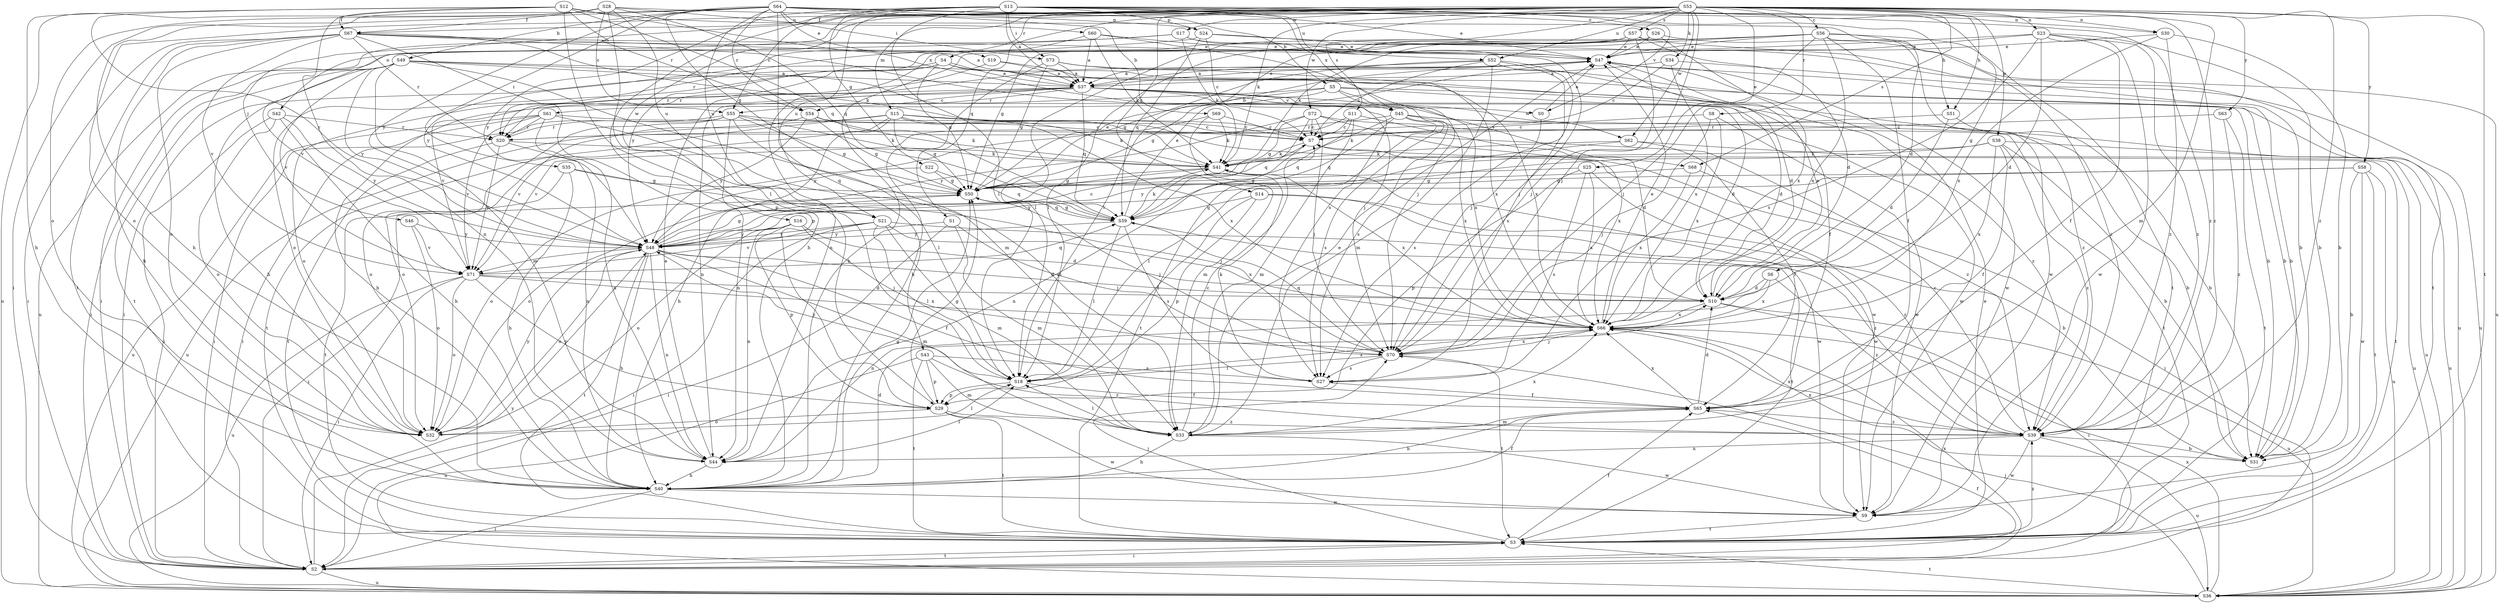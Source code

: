 strict digraph  {
S53;
S13;
S64;
S12;
S28;
S37;
S5;
S69;
S49;
S61;
S31;
S56;
S55;
S7;
S10;
S25;
S19;
S47;
S67;
S65;
S14;
S6;
S22;
S50;
S51;
S40;
S73;
S35;
S2;
S46;
S70;
S34;
S41;
S18;
S15;
S33;
S23;
S30;
S44;
S42;
S32;
S38;
S24;
S29;
S1;
S43;
S59;
S8;
S4;
S54;
S20;
S57;
S11;
S68;
S27;
S3;
S52;
S21;
S60;
S36;
S26;
S0;
S71;
S16;
S72;
S17;
S62;
S9;
S45;
S66;
S58;
S63;
S48;
S39;
S53 -> S56  [label=c];
S53 -> S25  [label=e];
S53 -> S67  [label=f];
S53 -> S14  [label=g];
S53 -> S51  [label=h];
S53 -> S46  [label=j];
S53 -> S70  [label=j];
S53 -> S34  [label=k];
S53 -> S41  [label=k];
S53 -> S15  [label=m];
S53 -> S33  [label=m];
S53 -> S23  [label=n];
S53 -> S30  [label=n];
S53 -> S42  [label=o];
S53 -> S32  [label=o];
S53 -> S38  [label=p];
S53 -> S1  [label=q];
S53 -> S8  [label=r];
S53 -> S4  [label=r];
S53 -> S57  [label=s];
S53 -> S11  [label=s];
S53 -> S68  [label=s];
S53 -> S3  [label=t];
S53 -> S52  [label=u];
S53 -> S16  [label=w];
S53 -> S72  [label=w];
S53 -> S17  [label=w];
S53 -> S62  [label=w];
S53 -> S58  [label=y];
S53 -> S63  [label=y];
S53 -> S39  [label=z];
S13 -> S37  [label=a];
S13 -> S55  [label=c];
S13 -> S6  [label=g];
S13 -> S22  [label=g];
S13 -> S51  [label=h];
S13 -> S40  [label=h];
S13 -> S73  [label=i];
S13 -> S18  [label=l];
S13 -> S24  [label=p];
S13 -> S52  [label=u];
S13 -> S21  [label=u];
S13 -> S26  [label=v];
S13 -> S0  [label=v];
S13 -> S45  [label=x];
S13 -> S48  [label=y];
S64 -> S5  [label=b];
S64 -> S69  [label=b];
S64 -> S49  [label=b];
S64 -> S19  [label=e];
S64 -> S47  [label=e];
S64 -> S50  [label=g];
S64 -> S40  [label=h];
S64 -> S73  [label=i];
S64 -> S35  [label=i];
S64 -> S2  [label=i];
S64 -> S30  [label=n];
S64 -> S24  [label=p];
S64 -> S43  [label=q];
S64 -> S54  [label=r];
S64 -> S21  [label=u];
S64 -> S48  [label=y];
S64 -> S39  [label=z];
S12 -> S10  [label=d];
S12 -> S67  [label=f];
S12 -> S40  [label=h];
S12 -> S44  [label=n];
S12 -> S29  [label=p];
S12 -> S59  [label=q];
S12 -> S54  [label=r];
S12 -> S45  [label=x];
S12 -> S48  [label=y];
S28 -> S55  [label=c];
S28 -> S67  [label=f];
S28 -> S18  [label=l];
S28 -> S32  [label=o];
S28 -> S59  [label=q];
S28 -> S21  [label=u];
S28 -> S60  [label=u];
S28 -> S36  [label=u];
S28 -> S39  [label=z];
S37 -> S55  [label=c];
S37 -> S10  [label=d];
S37 -> S47  [label=e];
S37 -> S44  [label=n];
S37 -> S32  [label=o];
S37 -> S59  [label=q];
S37 -> S54  [label=r];
S37 -> S68  [label=s];
S37 -> S0  [label=v];
S37 -> S71  [label=v];
S37 -> S62  [label=w];
S37 -> S9  [label=w];
S5 -> S61  [label=b];
S5 -> S10  [label=d];
S5 -> S50  [label=g];
S5 -> S40  [label=h];
S5 -> S27  [label=s];
S5 -> S66  [label=x];
S5 -> S39  [label=z];
S69 -> S7  [label=c];
S69 -> S41  [label=k];
S69 -> S33  [label=m];
S69 -> S48  [label=y];
S49 -> S37  [label=a];
S49 -> S31  [label=b];
S49 -> S40  [label=h];
S49 -> S2  [label=i];
S49 -> S70  [label=j];
S49 -> S33  [label=m];
S49 -> S44  [label=n];
S49 -> S3  [label=t];
S49 -> S71  [label=v];
S49 -> S48  [label=y];
S61 -> S2  [label=i];
S61 -> S33  [label=m];
S61 -> S44  [label=n];
S61 -> S20  [label=r];
S61 -> S36  [label=u];
S61 -> S71  [label=v];
S61 -> S9  [label=w];
S31 -> S66  [label=x];
S56 -> S47  [label=e];
S56 -> S65  [label=f];
S56 -> S40  [label=h];
S56 -> S2  [label=i];
S56 -> S70  [label=j];
S56 -> S41  [label=k];
S56 -> S3  [label=t];
S56 -> S9  [label=w];
S56 -> S66  [label=x];
S56 -> S39  [label=z];
S55 -> S7  [label=c];
S55 -> S50  [label=g];
S55 -> S2  [label=i];
S55 -> S41  [label=k];
S55 -> S18  [label=l];
S55 -> S44  [label=n];
S55 -> S32  [label=o];
S55 -> S20  [label=r];
S7 -> S41  [label=k];
S7 -> S44  [label=n];
S7 -> S3  [label=t];
S10 -> S47  [label=e];
S10 -> S2  [label=i];
S10 -> S36  [label=u];
S10 -> S66  [label=x];
S25 -> S50  [label=g];
S25 -> S29  [label=p];
S25 -> S27  [label=s];
S25 -> S9  [label=w];
S25 -> S66  [label=x];
S19 -> S37  [label=a];
S19 -> S20  [label=r];
S19 -> S66  [label=x];
S47 -> S37  [label=a];
S47 -> S31  [label=b];
S47 -> S10  [label=d];
S47 -> S9  [label=w];
S67 -> S37  [label=a];
S67 -> S47  [label=e];
S67 -> S40  [label=h];
S67 -> S2  [label=i];
S67 -> S41  [label=k];
S67 -> S32  [label=o];
S67 -> S29  [label=p];
S67 -> S20  [label=r];
S67 -> S27  [label=s];
S67 -> S3  [label=t];
S67 -> S71  [label=v];
S65 -> S10  [label=d];
S65 -> S40  [label=h];
S65 -> S33  [label=m];
S65 -> S66  [label=x];
S65 -> S39  [label=z];
S14 -> S31  [label=b];
S14 -> S18  [label=l];
S14 -> S29  [label=p];
S14 -> S59  [label=q];
S14 -> S39  [label=z];
S6 -> S10  [label=d];
S6 -> S44  [label=n];
S6 -> S66  [label=x];
S6 -> S39  [label=z];
S22 -> S50  [label=g];
S22 -> S32  [label=o];
S22 -> S59  [label=q];
S50 -> S47  [label=e];
S50 -> S2  [label=i];
S50 -> S70  [label=j];
S50 -> S59  [label=q];
S51 -> S31  [label=b];
S51 -> S10  [label=d];
S51 -> S20  [label=r];
S40 -> S10  [label=d];
S40 -> S65  [label=f];
S40 -> S50  [label=g];
S40 -> S2  [label=i];
S40 -> S9  [label=w];
S73 -> S37  [label=a];
S73 -> S31  [label=b];
S73 -> S50  [label=g];
S73 -> S40  [label=h];
S73 -> S39  [label=z];
S35 -> S50  [label=g];
S35 -> S40  [label=h];
S35 -> S70  [label=j];
S35 -> S3  [label=t];
S2 -> S65  [label=f];
S2 -> S3  [label=t];
S2 -> S36  [label=u];
S2 -> S66  [label=x];
S2 -> S48  [label=y];
S46 -> S32  [label=o];
S46 -> S71  [label=v];
S46 -> S48  [label=y];
S70 -> S18  [label=l];
S70 -> S59  [label=q];
S70 -> S27  [label=s];
S70 -> S3  [label=t];
S70 -> S66  [label=x];
S34 -> S37  [label=a];
S34 -> S7  [label=c];
S34 -> S36  [label=u];
S34 -> S66  [label=x];
S41 -> S50  [label=g];
S41 -> S32  [label=o];
S41 -> S9  [label=w];
S41 -> S66  [label=x];
S18 -> S65  [label=f];
S18 -> S29  [label=p];
S18 -> S66  [label=x];
S18 -> S48  [label=y];
S15 -> S7  [label=c];
S15 -> S50  [label=g];
S15 -> S40  [label=h];
S15 -> S41  [label=k];
S15 -> S32  [label=o];
S15 -> S3  [label=t];
S15 -> S36  [label=u];
S15 -> S66  [label=x];
S15 -> S39  [label=z];
S33 -> S7  [label=c];
S33 -> S47  [label=e];
S33 -> S40  [label=h];
S33 -> S18  [label=l];
S33 -> S9  [label=w];
S33 -> S66  [label=x];
S23 -> S31  [label=b];
S23 -> S10  [label=d];
S23 -> S47  [label=e];
S23 -> S65  [label=f];
S23 -> S18  [label=l];
S23 -> S27  [label=s];
S23 -> S9  [label=w];
S23 -> S39  [label=z];
S30 -> S31  [label=b];
S30 -> S47  [label=e];
S30 -> S66  [label=x];
S30 -> S39  [label=z];
S44 -> S47  [label=e];
S44 -> S40  [label=h];
S44 -> S18  [label=l];
S42 -> S40  [label=h];
S42 -> S2  [label=i];
S42 -> S32  [label=o];
S42 -> S20  [label=r];
S42 -> S48  [label=y];
S32 -> S18  [label=l];
S32 -> S48  [label=y];
S38 -> S31  [label=b];
S38 -> S65  [label=f];
S38 -> S41  [label=k];
S38 -> S18  [label=l];
S38 -> S36  [label=u];
S38 -> S66  [label=x];
S38 -> S39  [label=z];
S24 -> S31  [label=b];
S24 -> S7  [label=c];
S24 -> S47  [label=e];
S24 -> S59  [label=q];
S24 -> S48  [label=y];
S29 -> S50  [label=g];
S29 -> S32  [label=o];
S29 -> S3  [label=t];
S29 -> S9  [label=w];
S29 -> S39  [label=z];
S1 -> S2  [label=i];
S1 -> S70  [label=j];
S1 -> S33  [label=m];
S1 -> S48  [label=y];
S43 -> S33  [label=m];
S43 -> S29  [label=p];
S43 -> S27  [label=s];
S43 -> S3  [label=t];
S43 -> S36  [label=u];
S43 -> S39  [label=z];
S59 -> S47  [label=e];
S59 -> S50  [label=g];
S59 -> S41  [label=k];
S59 -> S18  [label=l];
S59 -> S27  [label=s];
S59 -> S3  [label=t];
S59 -> S48  [label=y];
S8 -> S7  [label=c];
S8 -> S70  [label=j];
S8 -> S9  [label=w];
S8 -> S66  [label=x];
S4 -> S37  [label=a];
S4 -> S50  [label=g];
S4 -> S2  [label=i];
S4 -> S32  [label=o];
S4 -> S20  [label=r];
S4 -> S36  [label=u];
S4 -> S66  [label=x];
S54 -> S7  [label=c];
S54 -> S50  [label=g];
S54 -> S41  [label=k];
S54 -> S71  [label=v];
S54 -> S48  [label=y];
S20 -> S41  [label=k];
S20 -> S44  [label=n];
S20 -> S3  [label=t];
S20 -> S71  [label=v];
S57 -> S10  [label=d];
S57 -> S47  [label=e];
S57 -> S50  [label=g];
S57 -> S70  [label=j];
S57 -> S18  [label=l];
S57 -> S44  [label=n];
S57 -> S3  [label=t];
S11 -> S7  [label=c];
S11 -> S10  [label=d];
S11 -> S33  [label=m];
S11 -> S59  [label=q];
S11 -> S71  [label=v];
S68 -> S50  [label=g];
S68 -> S2  [label=i];
S68 -> S66  [label=x];
S27 -> S65  [label=f];
S27 -> S41  [label=k];
S3 -> S47  [label=e];
S3 -> S65  [label=f];
S3 -> S2  [label=i];
S3 -> S70  [label=j];
S3 -> S39  [label=z];
S52 -> S37  [label=a];
S52 -> S7  [label=c];
S52 -> S65  [label=f];
S52 -> S50  [label=g];
S52 -> S70  [label=j];
S52 -> S33  [label=m];
S52 -> S27  [label=s];
S21 -> S2  [label=i];
S21 -> S18  [label=l];
S21 -> S33  [label=m];
S21 -> S71  [label=v];
S21 -> S66  [label=x];
S21 -> S48  [label=y];
S21 -> S39  [label=z];
S60 -> S37  [label=a];
S60 -> S47  [label=e];
S60 -> S70  [label=j];
S60 -> S41  [label=k];
S60 -> S48  [label=y];
S36 -> S70  [label=j];
S36 -> S3  [label=t];
S36 -> S66  [label=x];
S26 -> S47  [label=e];
S26 -> S18  [label=l];
S26 -> S20  [label=r];
S26 -> S36  [label=u];
S26 -> S66  [label=x];
S0 -> S47  [label=e];
S0 -> S27  [label=s];
S71 -> S10  [label=d];
S71 -> S2  [label=i];
S71 -> S32  [label=o];
S71 -> S29  [label=p];
S71 -> S59  [label=q];
S71 -> S36  [label=u];
S71 -> S66  [label=x];
S16 -> S10  [label=d];
S16 -> S70  [label=j];
S16 -> S44  [label=n];
S16 -> S32  [label=o];
S16 -> S29  [label=p];
S16 -> S48  [label=y];
S72 -> S7  [label=c];
S72 -> S50  [label=g];
S72 -> S70  [label=j];
S72 -> S59  [label=q];
S72 -> S3  [label=t];
S72 -> S66  [label=x];
S72 -> S48  [label=y];
S17 -> S47  [label=e];
S17 -> S70  [label=j];
S17 -> S41  [label=k];
S17 -> S36  [label=u];
S17 -> S71  [label=v];
S62 -> S65  [label=f];
S62 -> S41  [label=k];
S62 -> S36  [label=u];
S62 -> S48  [label=y];
S9 -> S3  [label=t];
S45 -> S31  [label=b];
S45 -> S41  [label=k];
S45 -> S59  [label=q];
S45 -> S20  [label=r];
S45 -> S27  [label=s];
S45 -> S3  [label=t];
S45 -> S36  [label=u];
S45 -> S66  [label=x];
S66 -> S47  [label=e];
S66 -> S70  [label=j];
S58 -> S31  [label=b];
S58 -> S50  [label=g];
S58 -> S3  [label=t];
S58 -> S36  [label=u];
S58 -> S9  [label=w];
S58 -> S48  [label=y];
S63 -> S7  [label=c];
S63 -> S3  [label=t];
S63 -> S39  [label=z];
S48 -> S7  [label=c];
S48 -> S10  [label=d];
S48 -> S65  [label=f];
S48 -> S50  [label=g];
S48 -> S40  [label=h];
S48 -> S33  [label=m];
S48 -> S44  [label=n];
S48 -> S32  [label=o];
S48 -> S3  [label=t];
S48 -> S71  [label=v];
S39 -> S31  [label=b];
S39 -> S7  [label=c];
S39 -> S44  [label=n];
S39 -> S36  [label=u];
S39 -> S9  [label=w];
S39 -> S66  [label=x];
}
